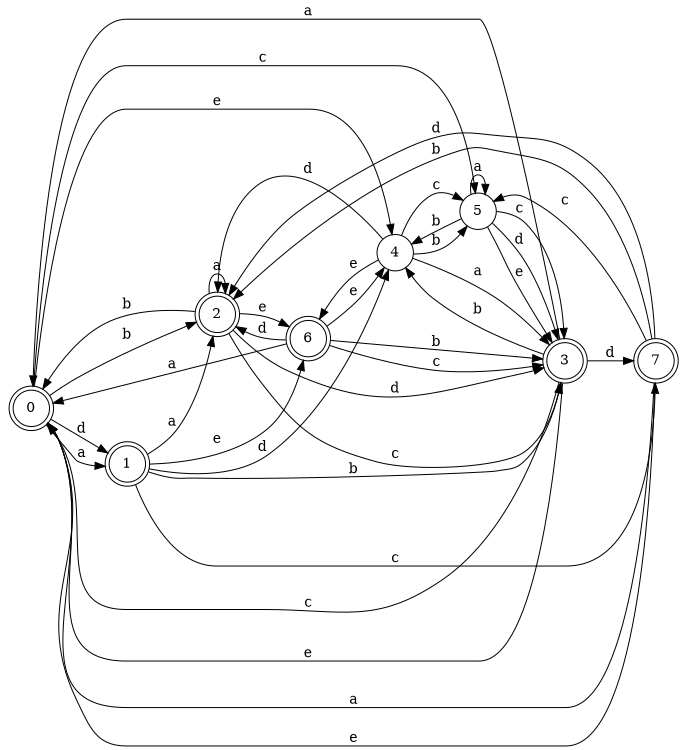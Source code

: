 digraph n7_8 {
__start0 [label="" shape="none"];

rankdir=LR;
size="8,5";

s0 [style="rounded,filled", color="black", fillcolor="white" shape="doublecircle", label="0"];
s1 [style="rounded,filled", color="black", fillcolor="white" shape="doublecircle", label="1"];
s2 [style="rounded,filled", color="black", fillcolor="white" shape="doublecircle", label="2"];
s3 [style="rounded,filled", color="black", fillcolor="white" shape="doublecircle", label="3"];
s4 [style="filled", color="black", fillcolor="white" shape="circle", label="4"];
s5 [style="filled", color="black", fillcolor="white" shape="circle", label="5"];
s6 [style="rounded,filled", color="black", fillcolor="white" shape="doublecircle", label="6"];
s7 [style="rounded,filled", color="black", fillcolor="white" shape="doublecircle", label="7"];
s0 -> s1 [label="a"];
s0 -> s2 [label="b"];
s0 -> s5 [label="c"];
s0 -> s1 [label="d"];
s0 -> s4 [label="e"];
s1 -> s2 [label="a"];
s1 -> s3 [label="b"];
s1 -> s7 [label="c"];
s1 -> s4 [label="d"];
s1 -> s6 [label="e"];
s2 -> s2 [label="a"];
s2 -> s0 [label="b"];
s2 -> s3 [label="c"];
s2 -> s3 [label="d"];
s2 -> s6 [label="e"];
s3 -> s0 [label="a"];
s3 -> s4 [label="b"];
s3 -> s0 [label="c"];
s3 -> s7 [label="d"];
s3 -> s0 [label="e"];
s4 -> s3 [label="a"];
s4 -> s5 [label="b"];
s4 -> s5 [label="c"];
s4 -> s2 [label="d"];
s4 -> s6 [label="e"];
s5 -> s5 [label="a"];
s5 -> s4 [label="b"];
s5 -> s3 [label="c"];
s5 -> s3 [label="d"];
s5 -> s3 [label="e"];
s6 -> s0 [label="a"];
s6 -> s3 [label="b"];
s6 -> s3 [label="c"];
s6 -> s2 [label="d"];
s6 -> s4 [label="e"];
s7 -> s0 [label="a"];
s7 -> s2 [label="b"];
s7 -> s5 [label="c"];
s7 -> s2 [label="d"];
s7 -> s0 [label="e"];

}